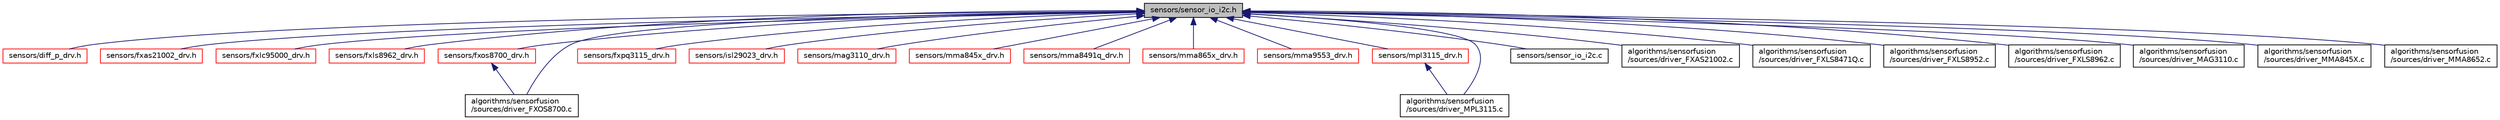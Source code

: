 digraph "sensors/sensor_io_i2c.h"
{
  edge [fontname="Helvetica",fontsize="10",labelfontname="Helvetica",labelfontsize="10"];
  node [fontname="Helvetica",fontsize="10",shape=record];
  Node7 [label="sensors/sensor_io_i2c.h",height=0.2,width=0.4,color="black", fillcolor="grey75", style="filled", fontcolor="black"];
  Node7 -> Node8 [dir="back",color="midnightblue",fontsize="10",style="solid",fontname="Helvetica"];
  Node8 [label="sensors/diff_p_drv.h",height=0.2,width=0.4,color="red", fillcolor="white", style="filled",URL="$diff__p__drv_8h.html",tooltip="The diff_p_drv.h file describes the DIFF_P driver interface and structures. "];
  Node7 -> Node16 [dir="back",color="midnightblue",fontsize="10",style="solid",fontname="Helvetica"];
  Node16 [label="sensors/fxas21002_drv.h",height=0.2,width=0.4,color="red", fillcolor="white", style="filled",URL="$fxas21002__drv_8h.html",tooltip="The fxas21002_drv.h file describes the fxas21002 driver interface and structures. ..."];
  Node7 -> Node28 [dir="back",color="midnightblue",fontsize="10",style="solid",fontname="Helvetica"];
  Node28 [label="sensors/fxlc95000_drv.h",height=0.2,width=0.4,color="red", fillcolor="white", style="filled",URL="$fxlc95000__drv_8h.html",tooltip="The fxlc95000_drv.h file describes the FXLC95000L driver interface and structures. "];
  Node7 -> Node33 [dir="back",color="midnightblue",fontsize="10",style="solid",fontname="Helvetica"];
  Node33 [label="sensors/fxls8962_drv.h",height=0.2,width=0.4,color="red", fillcolor="white", style="filled",URL="$fxls8962__drv_8h.html",tooltip="The fxls8962_drv.h file describes the FXLS8962AF driver interface and structures. ..."];
  Node7 -> Node38 [dir="back",color="midnightblue",fontsize="10",style="solid",fontname="Helvetica"];
  Node38 [label="sensors/fxos8700_drv.h",height=0.2,width=0.4,color="red", fillcolor="white", style="filled",URL="$fxos8700__drv_8h.html",tooltip="The fxos8700_drv.h file describes the fxos8700 driver interface and structures. "];
  Node38 -> Node48 [dir="back",color="midnightblue",fontsize="10",style="solid",fontname="Helvetica"];
  Node48 [label="algorithms/sensorfusion\l/sources/driver_FXOS8700.c",height=0.2,width=0.4,color="black", fillcolor="white", style="filled",URL="$driver___f_x_o_s8700_8c.html",tooltip="Provides init() and read() functions for the FXOS8700 6-axis accel plus mag. "];
  Node7 -> Node51 [dir="back",color="midnightblue",fontsize="10",style="solid",fontname="Helvetica"];
  Node51 [label="sensors/fxpq3115_drv.h",height=0.2,width=0.4,color="red", fillcolor="white", style="filled",URL="$fxpq3115__drv_8h.html",tooltip="The fxpq3115_drv.h file describes the fxpq3115 driver interface and structures. "];
  Node7 -> Node60 [dir="back",color="midnightblue",fontsize="10",style="solid",fontname="Helvetica"];
  Node60 [label="sensors/isl29023_drv.h",height=0.2,width=0.4,color="red", fillcolor="white", style="filled",URL="$isl29023__drv_8h.html",tooltip="The isl29023_drv.h file describes the ISL29023 driver interface and structures. "];
  Node7 -> Node63 [dir="back",color="midnightblue",fontsize="10",style="solid",fontname="Helvetica"];
  Node63 [label="sensors/mag3110_drv.h",height=0.2,width=0.4,color="red", fillcolor="white", style="filled",URL="$mag3110__drv_8h.html",tooltip="The mag3110_drv.h file describes the MAG3110 driver interface and structures. "];
  Node7 -> Node70 [dir="back",color="midnightblue",fontsize="10",style="solid",fontname="Helvetica"];
  Node70 [label="sensors/mma845x_drv.h",height=0.2,width=0.4,color="red", fillcolor="white", style="filled",URL="$mma845x__drv_8h.html",tooltip="The mma845x_drv.h file describes the MMA845x driver interface and structures. "];
  Node7 -> Node77 [dir="back",color="midnightblue",fontsize="10",style="solid",fontname="Helvetica"];
  Node77 [label="sensors/mma8491q_drv.h",height=0.2,width=0.4,color="red", fillcolor="white", style="filled",URL="$mma8491q__drv_8h.html",tooltip="The mma8491q_drv.h file describes the MMA8491Q driver interface and structures. "];
  Node7 -> Node81 [dir="back",color="midnightblue",fontsize="10",style="solid",fontname="Helvetica"];
  Node81 [label="sensors/mma865x_drv.h",height=0.2,width=0.4,color="red", fillcolor="white", style="filled",URL="$mma865x__drv_8h.html",tooltip="The mma865x_drv.h file describes the MMA865x driver interface and structures. "];
  Node7 -> Node90 [dir="back",color="midnightblue",fontsize="10",style="solid",fontname="Helvetica"];
  Node90 [label="sensors/mma9553_drv.h",height=0.2,width=0.4,color="red", fillcolor="white", style="filled",URL="$mma9553__drv_8h.html",tooltip="The mma9553_drv.h file describes the MMA9553L driver interface and structures. "];
  Node7 -> Node96 [dir="back",color="midnightblue",fontsize="10",style="solid",fontname="Helvetica"];
  Node96 [label="sensors/mpl3115_drv.h",height=0.2,width=0.4,color="red", fillcolor="white", style="filled",URL="$mpl3115__drv_8h.html",tooltip="The mpl3115_drv.h file describes the MPL3115 driver interface and structures. "];
  Node96 -> Node111 [dir="back",color="midnightblue",fontsize="10",style="solid",fontname="Helvetica"];
  Node111 [label="algorithms/sensorfusion\l/sources/driver_MPL3115.c",height=0.2,width=0.4,color="black", fillcolor="white", style="filled",URL="$driver___m_p_l3115_8c.html",tooltip="Provides init() and read() functions for the MPL3115 pressure sensor/altimeter. "];
  Node7 -> Node112 [dir="back",color="midnightblue",fontsize="10",style="solid",fontname="Helvetica"];
  Node112 [label="sensors/sensor_io_i2c.c",height=0.2,width=0.4,color="black", fillcolor="white", style="filled",URL="$sensor__io__i2c_8c.html",tooltip="The sensor_io_i2c.c file contains definitions for low-level interface functions for reading and writi..."];
  Node7 -> Node113 [dir="back",color="midnightblue",fontsize="10",style="solid",fontname="Helvetica"];
  Node113 [label="algorithms/sensorfusion\l/sources/driver_FXAS21002.c",height=0.2,width=0.4,color="black", fillcolor="white", style="filled",URL="$driver___f_x_a_s21002_8c.html",tooltip="Provides init() and read() functions for the FXAS21002 gyroscope. "];
  Node7 -> Node114 [dir="back",color="midnightblue",fontsize="10",style="solid",fontname="Helvetica"];
  Node114 [label="algorithms/sensorfusion\l/sources/driver_FXLS8471Q.c",height=0.2,width=0.4,color="black", fillcolor="white", style="filled",URL="$driver___f_x_l_s8471_q_8c.html",tooltip="Provides init() and read() functions for the FXLS8471Q 3-axis accel. "];
  Node7 -> Node115 [dir="back",color="midnightblue",fontsize="10",style="solid",fontname="Helvetica"];
  Node115 [label="algorithms/sensorfusion\l/sources/driver_FXLS8952.c",height=0.2,width=0.4,color="black", fillcolor="white", style="filled",URL="$driver___f_x_l_s8952_8c.html",tooltip="Provides init() and read() functions for the FXLS8952 3-axis accelerometer. "];
  Node7 -> Node116 [dir="back",color="midnightblue",fontsize="10",style="solid",fontname="Helvetica"];
  Node116 [label="algorithms/sensorfusion\l/sources/driver_FXLS8962.c",height=0.2,width=0.4,color="black", fillcolor="white", style="filled",URL="$driver___f_x_l_s8962_8c.html",tooltip="Provides init() and read() functions for the FXLS8962 3-axis accelerometer. "];
  Node7 -> Node48 [dir="back",color="midnightblue",fontsize="10",style="solid",fontname="Helvetica"];
  Node7 -> Node117 [dir="back",color="midnightblue",fontsize="10",style="solid",fontname="Helvetica"];
  Node117 [label="algorithms/sensorfusion\l/sources/driver_MAG3110.c",height=0.2,width=0.4,color="black", fillcolor="white", style="filled",URL="$driver___m_a_g3110_8c.html",tooltip="Provides init() and read() functions for the MAG3110 magnetometer. "];
  Node7 -> Node118 [dir="back",color="midnightblue",fontsize="10",style="solid",fontname="Helvetica"];
  Node118 [label="algorithms/sensorfusion\l/sources/driver_MMA845X.c",height=0.2,width=0.4,color="black", fillcolor="white", style="filled",URL="$driver___m_m_a845_x_8c.html",tooltip="Provides init() and read() functions for the MMA845x 3-axis accel family. "];
  Node7 -> Node119 [dir="back",color="midnightblue",fontsize="10",style="solid",fontname="Helvetica"];
  Node119 [label="algorithms/sensorfusion\l/sources/driver_MMA8652.c",height=0.2,width=0.4,color="black", fillcolor="white", style="filled",URL="$driver___m_m_a8652_8c.html",tooltip="Provides init() and read() functions for the MMA8652 3-axis accel family. "];
  Node7 -> Node111 [dir="back",color="midnightblue",fontsize="10",style="solid",fontname="Helvetica"];
}
